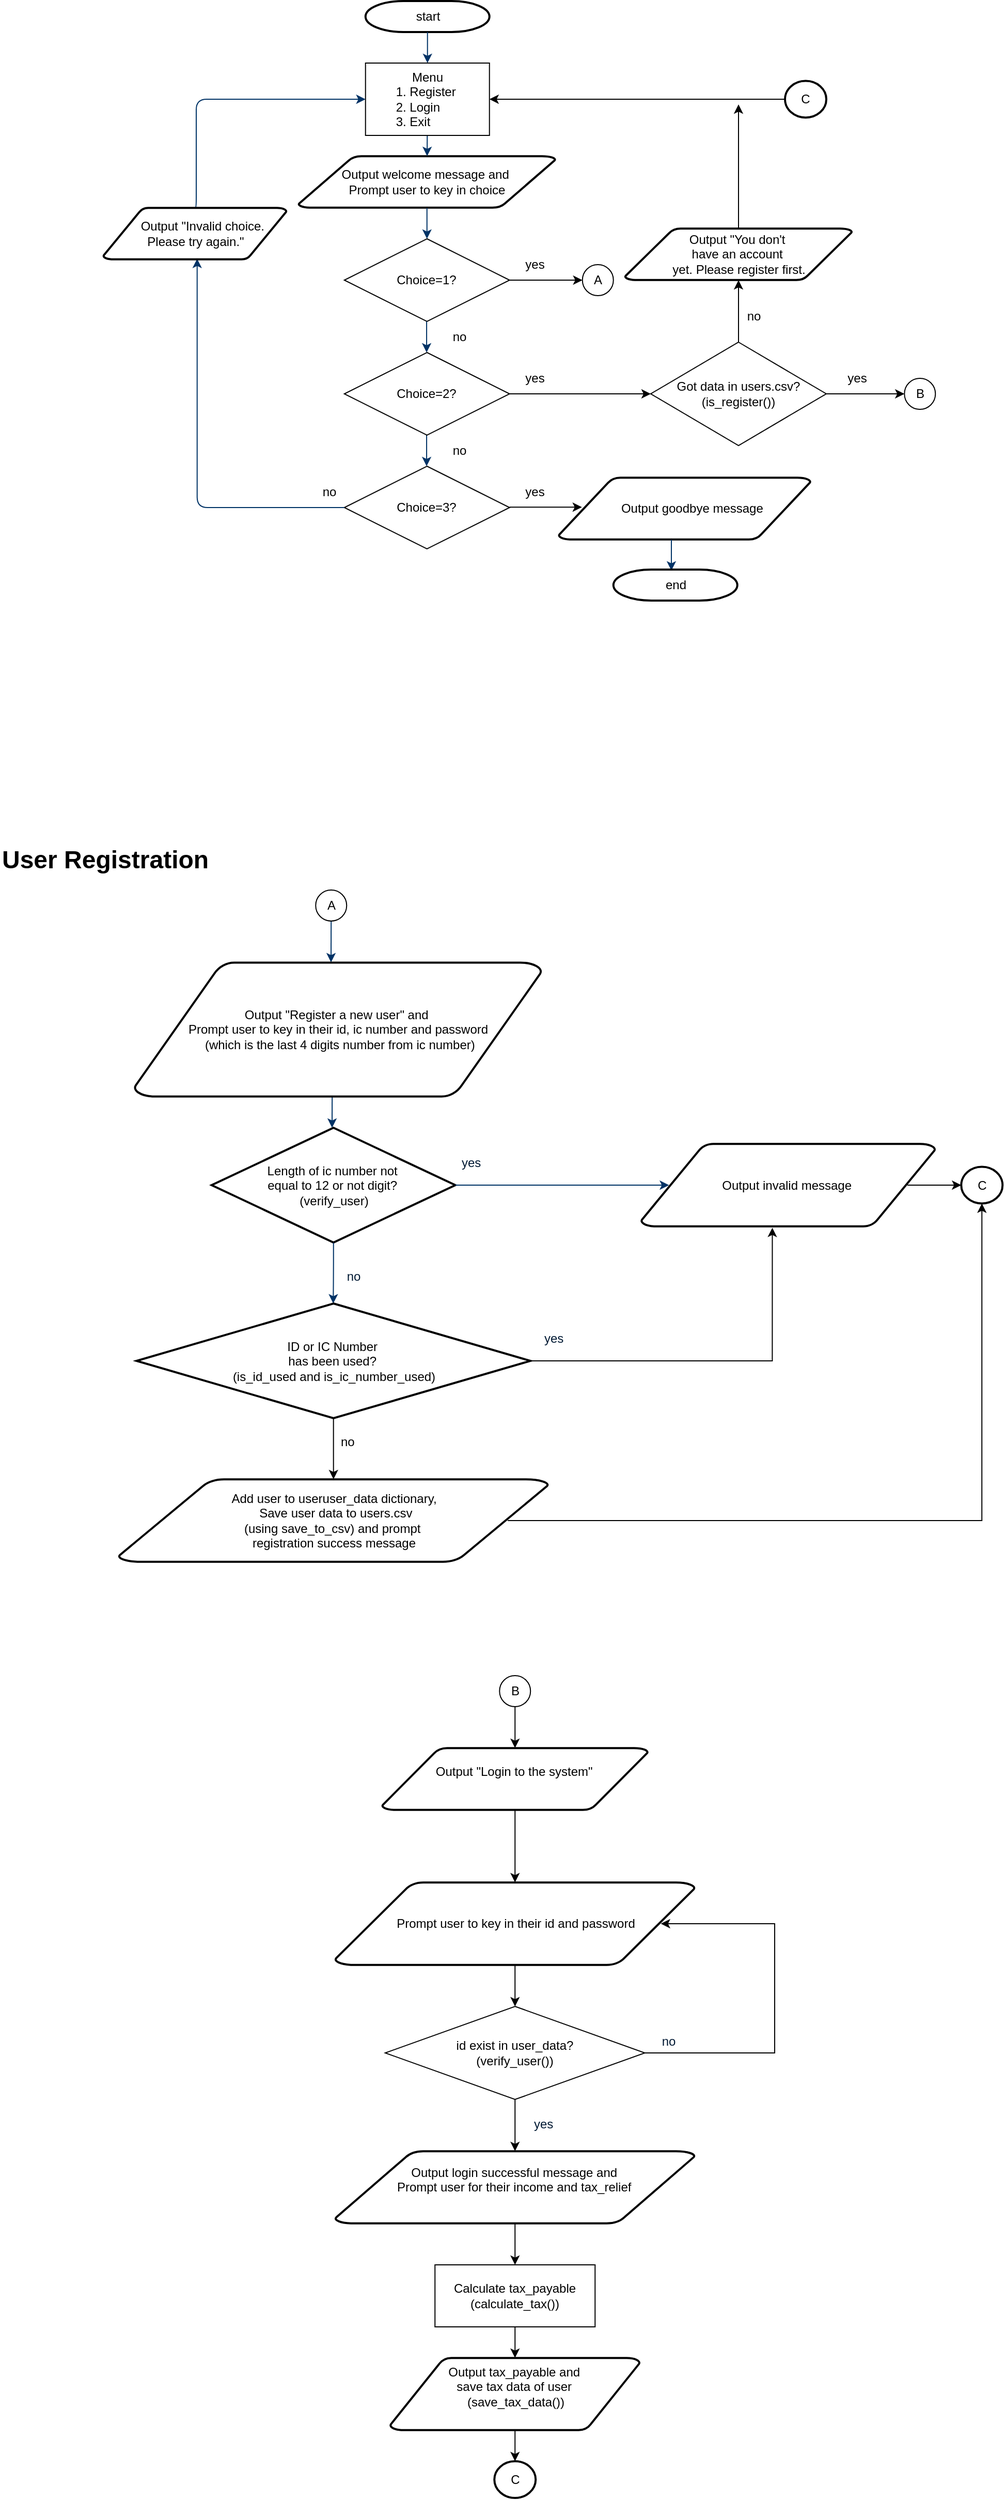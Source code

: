 <mxfile version="24.5.2" type="github">
  <diagram id="6a731a19-8d31-9384-78a2-239565b7b9f0" name="Page-1">
    <mxGraphModel dx="1105" dy="558" grid="1" gridSize="10" guides="1" tooltips="1" connect="1" arrows="1" fold="1" page="1" pageScale="1" pageWidth="1169" pageHeight="827" background="none" math="0" shadow="0">
      <root>
        <mxCell id="0" />
        <mxCell id="1" parent="0" />
        <mxCell id="2" value="start" style="shape=mxgraph.flowchart.terminator;strokeWidth=2;gradientColor=none;gradientDirection=north;fontStyle=0;html=1;" parent="1" vertex="1">
          <mxGeometry x="403.87" y="60" width="120" height="30" as="geometry" />
        </mxCell>
        <mxCell id="3" value="Output welcome message and&amp;nbsp;&lt;div&gt;Prompt user to key in choice&lt;/div&gt;" style="shape=mxgraph.flowchart.data;strokeWidth=2;gradientColor=none;gradientDirection=north;fontStyle=0;html=1;" parent="1" vertex="1">
          <mxGeometry x="338.87" y="210" width="249" height="50" as="geometry" />
        </mxCell>
        <mxCell id="5" value="&amp;nbsp; &amp;nbsp; Output goodbye message" style="shape=mxgraph.flowchart.data;strokeWidth=2;gradientColor=none;gradientDirection=north;fontStyle=0;html=1;" parent="1" vertex="1">
          <mxGeometry x="590.81" y="521" width="244.13" height="60" as="geometry" />
        </mxCell>
        <mxCell id="7" style="fontStyle=1;strokeColor=#003366;strokeWidth=1;html=1;" parent="1" source="pUNhMT0Biq_8a-LcoQYF-55" target="3" edge="1">
          <mxGeometry relative="1" as="geometry" />
        </mxCell>
        <mxCell id="8" style="fontStyle=1;strokeColor=#003366;strokeWidth=1;html=1;entryX=0.5;entryY=0;entryDx=0;entryDy=0;" parent="1" source="3" target="pUNhMT0Biq_8a-LcoQYF-57" edge="1">
          <mxGeometry relative="1" as="geometry" />
        </mxCell>
        <mxCell id="12" value="" style="edgeStyle=elbowEdgeStyle;elbow=horizontal;fontColor=#001933;fontStyle=1;strokeColor=#003366;strokeWidth=1;html=1;entryX=0;entryY=0.5;entryDx=0;entryDy=0;exitX=0.5;exitY=0;exitDx=0;exitDy=0;exitPerimeter=0;" parent="1" source="pUNhMT0Biq_8a-LcoQYF-81" target="pUNhMT0Biq_8a-LcoQYF-55" edge="1">
          <mxGeometry width="100" height="100" as="geometry">
            <mxPoint x="245.12" y="260" as="sourcePoint" />
            <mxPoint x="462.87" y="620" as="targetPoint" />
            <Array as="points">
              <mxPoint x="240" y="200" />
            </Array>
          </mxGeometry>
        </mxCell>
        <mxCell id="25" value="" style="edgeStyle=elbowEdgeStyle;elbow=horizontal;fontStyle=1;strokeColor=#003366;strokeWidth=1;html=1;" parent="1" edge="1">
          <mxGeometry width="100" height="100" as="geometry">
            <mxPoint x="370.63" y="940" as="sourcePoint" />
            <mxPoint x="370.63" y="990" as="targetPoint" />
          </mxGeometry>
        </mxCell>
        <mxCell id="28" value="Length of ic number not&amp;nbsp;&lt;div&gt;equal to 12 or not digit?&amp;nbsp;&lt;br&gt;&lt;div&gt;(verify_user)&lt;/div&gt;&lt;/div&gt;" style="shape=mxgraph.flowchart.decision;strokeWidth=2;gradientColor=none;gradientDirection=north;fontStyle=0;html=1;" parent="1" vertex="1">
          <mxGeometry x="254.88" y="1150" width="236" height="111" as="geometry" />
        </mxCell>
        <mxCell id="30" value="" style="edgeStyle=elbowEdgeStyle;elbow=horizontal;exitX=0.5;exitY=1;exitPerimeter=0;fontStyle=1;strokeColor=#003366;strokeWidth=1;html=1;" parent="1" target="28" edge="1">
          <mxGeometry width="100" height="100" as="geometry">
            <mxPoint x="371.63" y="1109.5" as="sourcePoint" />
            <mxPoint x="150.63" y="-49" as="targetPoint" />
          </mxGeometry>
        </mxCell>
        <mxCell id="33" value="" style="edgeStyle=elbowEdgeStyle;elbow=vertical;exitX=1;exitY=0.5;exitPerimeter=0;fontStyle=1;strokeColor=#003366;strokeWidth=1;html=1;exitDx=0;exitDy=0;entryX=0.095;entryY=0.5;entryDx=0;entryDy=0;entryPerimeter=0;" parent="1" source="28" target="pUNhMT0Biq_8a-LcoQYF-92" edge="1">
          <mxGeometry width="100" height="100" as="geometry">
            <mxPoint x="50.63" y="51" as="sourcePoint" />
            <mxPoint x="570.63" y="1205" as="targetPoint" />
            <Array as="points" />
          </mxGeometry>
        </mxCell>
        <mxCell id="35" value="" style="edgeStyle=elbowEdgeStyle;elbow=vertical;exitX=0.5;exitY=1;exitPerimeter=0;fontColor=#001933;fontStyle=1;strokeColor=#003366;strokeWidth=1;html=1;" parent="1" source="28" edge="1">
          <mxGeometry width="100" height="100" as="geometry">
            <mxPoint x="50.63" y="51" as="sourcePoint" />
            <mxPoint x="372.63" y="1320" as="targetPoint" />
          </mxGeometry>
        </mxCell>
        <mxCell id="pUNhMT0Biq_8a-LcoQYF-108" value="" style="edgeStyle=orthogonalEdgeStyle;rounded=0;orthogonalLoop=1;jettySize=auto;html=1;exitX=0.905;exitY=0.5;exitDx=0;exitDy=0;exitPerimeter=0;entryX=0.5;entryY=1;entryDx=0;entryDy=0;" edge="1" parent="1" source="38" target="pUNhMT0Biq_8a-LcoQYF-96">
          <mxGeometry relative="1" as="geometry">
            <mxPoint x="720.135" y="1530" as="targetPoint" />
          </mxGeometry>
        </mxCell>
        <mxCell id="38" value="Add user to useruser_data dictionary,&lt;div&gt;&amp;nbsp;Save user data to users.csv&lt;div&gt;(using save_to_csv) and prompt&amp;nbsp;&lt;/div&gt;&lt;div&gt;registration success message&lt;/div&gt;&lt;/div&gt;" style="shape=mxgraph.flowchart.data;strokeWidth=2;gradientColor=none;gradientDirection=north;fontStyle=0;html=1;" parent="1" vertex="1">
          <mxGeometry x="164.63" y="1490" width="416.51" height="80" as="geometry" />
        </mxCell>
        <mxCell id="46" value="no" style="text;fontStyle=0;html=1;strokeColor=none;gradientColor=none;fillColor=none;strokeWidth=2;" parent="1" vertex="1">
          <mxGeometry x="431.13" y="1044.25" width="40" height="26" as="geometry" />
        </mxCell>
        <mxCell id="47" value="yes" style="text;fontColor=#001933;fontStyle=0;html=1;strokeColor=none;gradientColor=none;fillColor=none;strokeWidth=2;" parent="1" vertex="1">
          <mxGeometry x="494.5" y="1170" width="40" height="26" as="geometry" />
        </mxCell>
        <mxCell id="48" value="no" style="text;fontColor=#001933;fontStyle=0;html=1;strokeColor=none;gradientColor=none;fillColor=none;strokeWidth=2;align=center;" parent="1" vertex="1">
          <mxGeometry x="371.63" y="1280" width="40" height="26" as="geometry" />
        </mxCell>
        <mxCell id="55" value="no" style="text;fontStyle=0;html=1;strokeColor=none;gradientColor=none;fillColor=none;strokeWidth=2;" parent="1" vertex="1">
          <mxGeometry x="378.13" y="1440" width="40" height="26" as="geometry" />
        </mxCell>
        <mxCell id="pUNhMT0Biq_8a-LcoQYF-56" value="" style="fontStyle=1;strokeColor=#003366;strokeWidth=1;html=1;" edge="1" parent="1" source="2" target="pUNhMT0Biq_8a-LcoQYF-55">
          <mxGeometry relative="1" as="geometry">
            <mxPoint x="463.87" y="90" as="sourcePoint" />
            <mxPoint x="463.87" y="130" as="targetPoint" />
          </mxGeometry>
        </mxCell>
        <mxCell id="pUNhMT0Biq_8a-LcoQYF-55" value="Menu&lt;div&gt;1. Register&amp;nbsp;&lt;/div&gt;&lt;div style=&quot;text-align: left;&quot;&gt;2. Login&lt;/div&gt;&lt;div style=&quot;text-align: left;&quot;&gt;3. Exit&lt;/div&gt;" style="rounded=0;whiteSpace=wrap;html=1;align=center;" vertex="1" parent="1">
          <mxGeometry x="403.87" y="120" width="120" height="70" as="geometry" />
        </mxCell>
        <mxCell id="pUNhMT0Biq_8a-LcoQYF-58" value="" style="edgeStyle=orthogonalEdgeStyle;rounded=0;orthogonalLoop=1;jettySize=auto;html=1;" edge="1" parent="1" source="pUNhMT0Biq_8a-LcoQYF-57" target="pUNhMT0Biq_8a-LcoQYF-59">
          <mxGeometry relative="1" as="geometry">
            <mxPoint x="613.87" y="330.483" as="targetPoint" />
          </mxGeometry>
        </mxCell>
        <mxCell id="pUNhMT0Biq_8a-LcoQYF-57" value="Choice=1?" style="rhombus;whiteSpace=wrap;html=1;" vertex="1" parent="1">
          <mxGeometry x="383.37" y="290" width="160" height="80" as="geometry" />
        </mxCell>
        <mxCell id="pUNhMT0Biq_8a-LcoQYF-59" value="A" style="ellipse;whiteSpace=wrap;html=1;aspect=fixed;" vertex="1" parent="1">
          <mxGeometry x="613.87" y="315" width="30" height="30" as="geometry" />
        </mxCell>
        <mxCell id="pUNhMT0Biq_8a-LcoQYF-61" value="yes" style="text;html=1;align=center;verticalAlign=middle;whiteSpace=wrap;rounded=0;" vertex="1" parent="1">
          <mxGeometry x="537.87" y="300" width="60" height="30" as="geometry" />
        </mxCell>
        <mxCell id="pUNhMT0Biq_8a-LcoQYF-62" value="no" style="text;html=1;align=center;verticalAlign=middle;whiteSpace=wrap;rounded=0;" vertex="1" parent="1">
          <mxGeometry x="464.87" y="370" width="60" height="30" as="geometry" />
        </mxCell>
        <mxCell id="pUNhMT0Biq_8a-LcoQYF-63" style="fontStyle=1;strokeColor=#003366;strokeWidth=1;html=1;entryX=0.5;entryY=0;entryDx=0;entryDy=0;" edge="1" parent="1">
          <mxGeometry relative="1" as="geometry">
            <mxPoint x="463.03" y="370" as="sourcePoint" />
            <mxPoint x="463.03" y="400" as="targetPoint" />
          </mxGeometry>
        </mxCell>
        <mxCell id="pUNhMT0Biq_8a-LcoQYF-64" value="" style="edgeStyle=orthogonalEdgeStyle;rounded=0;orthogonalLoop=1;jettySize=auto;html=1;entryX=0;entryY=0.5;entryDx=0;entryDy=0;exitX=0;exitY=1;exitDx=0;exitDy=0;" edge="1" parent="1" target="pUNhMT0Biq_8a-LcoQYF-115" source="pUNhMT0Biq_8a-LcoQYF-66">
          <mxGeometry relative="1" as="geometry">
            <mxPoint x="543.87" y="440" as="sourcePoint" />
            <mxPoint x="613.87" y="440.483" as="targetPoint" />
            <Array as="points">
              <mxPoint x="580" y="440" />
              <mxPoint x="580" y="440" />
            </Array>
          </mxGeometry>
        </mxCell>
        <mxCell id="pUNhMT0Biq_8a-LcoQYF-65" value="B" style="ellipse;whiteSpace=wrap;html=1;aspect=fixed;" vertex="1" parent="1">
          <mxGeometry x="925.63" y="425" width="30" height="30" as="geometry" />
        </mxCell>
        <mxCell id="pUNhMT0Biq_8a-LcoQYF-66" value="yes" style="text;html=1;align=center;verticalAlign=middle;whiteSpace=wrap;rounded=0;" vertex="1" parent="1">
          <mxGeometry x="537.87" y="410" width="60" height="30" as="geometry" />
        </mxCell>
        <mxCell id="pUNhMT0Biq_8a-LcoQYF-67" value="no" style="text;html=1;align=center;verticalAlign=middle;whiteSpace=wrap;rounded=0;" vertex="1" parent="1">
          <mxGeometry x="464.87" y="480" width="60" height="30" as="geometry" />
        </mxCell>
        <mxCell id="pUNhMT0Biq_8a-LcoQYF-68" style="fontStyle=1;strokeColor=#003366;strokeWidth=1;html=1;entryX=0.5;entryY=0;entryDx=0;entryDy=0;" edge="1" parent="1">
          <mxGeometry relative="1" as="geometry">
            <mxPoint x="463.03" y="480" as="sourcePoint" />
            <mxPoint x="463.03" y="510" as="targetPoint" />
          </mxGeometry>
        </mxCell>
        <mxCell id="pUNhMT0Biq_8a-LcoQYF-69" value="Choice=2?" style="rhombus;whiteSpace=wrap;html=1;" vertex="1" parent="1">
          <mxGeometry x="383.37" y="400" width="160" height="80" as="geometry" />
        </mxCell>
        <mxCell id="pUNhMT0Biq_8a-LcoQYF-70" value="Choice=3?" style="rhombus;whiteSpace=wrap;html=1;" vertex="1" parent="1">
          <mxGeometry x="383.37" y="510" width="160" height="80" as="geometry" />
        </mxCell>
        <mxCell id="pUNhMT0Biq_8a-LcoQYF-71" value="" style="edgeStyle=orthogonalEdgeStyle;rounded=0;orthogonalLoop=1;jettySize=auto;html=1;" edge="1" parent="1">
          <mxGeometry relative="1" as="geometry">
            <mxPoint x="543.37" y="549.66" as="sourcePoint" />
            <mxPoint x="613.37" y="549.66" as="targetPoint" />
          </mxGeometry>
        </mxCell>
        <mxCell id="pUNhMT0Biq_8a-LcoQYF-74" value="yes" style="text;html=1;align=center;verticalAlign=middle;whiteSpace=wrap;rounded=0;" vertex="1" parent="1">
          <mxGeometry x="537.87" y="520" width="60" height="30" as="geometry" />
        </mxCell>
        <mxCell id="pUNhMT0Biq_8a-LcoQYF-76" value="no" style="text;html=1;align=center;verticalAlign=middle;whiteSpace=wrap;rounded=0;" vertex="1" parent="1">
          <mxGeometry x="338.87" y="520" width="60" height="30" as="geometry" />
        </mxCell>
        <mxCell id="pUNhMT0Biq_8a-LcoQYF-79" style="fontStyle=1;strokeColor=#003366;strokeWidth=1;html=1;entryX=0.5;entryY=0;entryDx=0;entryDy=0;" edge="1" parent="1">
          <mxGeometry relative="1" as="geometry">
            <mxPoint x="700" y="581" as="sourcePoint" />
            <mxPoint x="700" y="611" as="targetPoint" />
          </mxGeometry>
        </mxCell>
        <mxCell id="pUNhMT0Biq_8a-LcoQYF-80" value="end" style="shape=mxgraph.flowchart.terminator;strokeWidth=2;gradientColor=none;gradientDirection=north;fontStyle=0;html=1;" vertex="1" parent="1">
          <mxGeometry x="643.87" y="610" width="120" height="30" as="geometry" />
        </mxCell>
        <mxCell id="pUNhMT0Biq_8a-LcoQYF-82" value="" style="edgeStyle=elbowEdgeStyle;elbow=horizontal;fontColor=#001933;fontStyle=1;strokeColor=#003366;strokeWidth=1;html=1;exitX=0;exitY=0.5;exitDx=0;exitDy=0;entryX=0.474;entryY=0.986;entryDx=0;entryDy=0;entryPerimeter=0;" edge="1" parent="1" source="pUNhMT0Biq_8a-LcoQYF-70">
          <mxGeometry width="100" height="100" as="geometry">
            <mxPoint x="383.87" y="550" as="sourcePoint" />
            <mxPoint x="240.505" y="309.3" as="targetPoint" />
            <Array as="points">
              <mxPoint x="240.87" y="470" />
            </Array>
          </mxGeometry>
        </mxCell>
        <mxCell id="pUNhMT0Biq_8a-LcoQYF-81" value="&amp;nbsp; &amp;nbsp; &amp;nbsp;Output &quot;Invalid choice.&amp;nbsp;&lt;div&gt;Please try again.&quot;&lt;/div&gt;" style="shape=mxgraph.flowchart.data;strokeWidth=2;gradientColor=none;gradientDirection=north;fontStyle=0;html=1;" vertex="1" parent="1">
          <mxGeometry x="150" y="260" width="177.5" height="50" as="geometry" />
        </mxCell>
        <mxCell id="pUNhMT0Biq_8a-LcoQYF-83" value="A" style="ellipse;whiteSpace=wrap;html=1;aspect=fixed;" vertex="1" parent="1">
          <mxGeometry x="355.63" y="920" width="30" height="30" as="geometry" />
        </mxCell>
        <mxCell id="pUNhMT0Biq_8a-LcoQYF-84" value="&lt;h1 style=&quot;margin-top: 0px;&quot;&gt;User Registration&lt;/h1&gt;&lt;p&gt;&lt;br&gt;&lt;/p&gt;" style="text;html=1;whiteSpace=wrap;overflow=hidden;rounded=0;" vertex="1" parent="1">
          <mxGeometry x="50" y="870" width="210" height="40" as="geometry" />
        </mxCell>
        <mxCell id="pUNhMT0Biq_8a-LcoQYF-85" value="Output &quot;Register a new user&quot; and&amp;nbsp;&lt;div&gt;Prompt user to key in their id, ic number and password&lt;/div&gt;&lt;div&gt;&amp;nbsp;(which is the last 4 digits number from ic number)&lt;/div&gt;" style="shape=mxgraph.flowchart.data;strokeWidth=2;gradientColor=none;gradientDirection=north;fontStyle=0;html=1;" vertex="1" parent="1">
          <mxGeometry x="180" y="990" width="394.5" height="130" as="geometry" />
        </mxCell>
        <mxCell id="pUNhMT0Biq_8a-LcoQYF-102" value="" style="edgeStyle=orthogonalEdgeStyle;rounded=0;orthogonalLoop=1;jettySize=auto;html=1;exitX=0.905;exitY=0.5;exitDx=0;exitDy=0;exitPerimeter=0;" edge="1" parent="1" source="pUNhMT0Biq_8a-LcoQYF-92" target="pUNhMT0Biq_8a-LcoQYF-96">
          <mxGeometry relative="1" as="geometry" />
        </mxCell>
        <mxCell id="pUNhMT0Biq_8a-LcoQYF-92" value="Output invalid message&amp;nbsp;" style="shape=mxgraph.flowchart.data;strokeWidth=2;gradientColor=none;gradientDirection=north;fontStyle=0;html=1;" vertex="1" parent="1">
          <mxGeometry x="670.63" y="1165.5" width="285" height="80" as="geometry" />
        </mxCell>
        <mxCell id="pUNhMT0Biq_8a-LcoQYF-103" value="" style="edgeStyle=orthogonalEdgeStyle;rounded=0;orthogonalLoop=1;jettySize=auto;html=1;entryX=0.446;entryY=1.015;entryDx=0;entryDy=0;entryPerimeter=0;" edge="1" parent="1" source="pUNhMT0Biq_8a-LcoQYF-93" target="pUNhMT0Biq_8a-LcoQYF-92">
          <mxGeometry relative="1" as="geometry" />
        </mxCell>
        <mxCell id="pUNhMT0Biq_8a-LcoQYF-104" value="" style="edgeStyle=orthogonalEdgeStyle;rounded=0;orthogonalLoop=1;jettySize=auto;html=1;entryX=0.5;entryY=0;entryDx=0;entryDy=0;entryPerimeter=0;" edge="1" parent="1" source="pUNhMT0Biq_8a-LcoQYF-93" target="38">
          <mxGeometry relative="1" as="geometry" />
        </mxCell>
        <mxCell id="pUNhMT0Biq_8a-LcoQYF-93" value="ID or IC Number&amp;nbsp;&lt;div&gt;has been used?&amp;nbsp;&lt;/div&gt;&lt;div&gt;(is_id_used and is_ic_number_used)&lt;/div&gt;" style="shape=mxgraph.flowchart.decision;strokeWidth=2;gradientColor=none;gradientDirection=north;fontStyle=0;html=1;" vertex="1" parent="1">
          <mxGeometry x="182.13" y="1320" width="381.5" height="111" as="geometry" />
        </mxCell>
        <mxCell id="pUNhMT0Biq_8a-LcoQYF-96" value="C" style="ellipse;whiteSpace=wrap;html=1;strokeWidth=2;gradientColor=none;gradientDirection=north;fontStyle=0;" vertex="1" parent="1">
          <mxGeometry x="980.63" y="1187.75" width="40" height="35.5" as="geometry" />
        </mxCell>
        <mxCell id="pUNhMT0Biq_8a-LcoQYF-99" value="" style="edgeStyle=orthogonalEdgeStyle;rounded=0;orthogonalLoop=1;jettySize=auto;html=1;" edge="1" parent="1" source="pUNhMT0Biq_8a-LcoQYF-98" target="pUNhMT0Biq_8a-LcoQYF-55">
          <mxGeometry relative="1" as="geometry" />
        </mxCell>
        <mxCell id="pUNhMT0Biq_8a-LcoQYF-98" value="C" style="ellipse;whiteSpace=wrap;html=1;strokeWidth=2;gradientColor=none;gradientDirection=north;fontStyle=0;" vertex="1" parent="1">
          <mxGeometry x="810" y="137.25" width="40" height="35.5" as="geometry" />
        </mxCell>
        <mxCell id="pUNhMT0Biq_8a-LcoQYF-100" value="yes" style="text;fontColor=#001933;fontStyle=0;html=1;strokeColor=none;gradientColor=none;fillColor=none;strokeWidth=2;" vertex="1" parent="1">
          <mxGeometry x="574.5" y="1340" width="40" height="30" as="geometry" />
        </mxCell>
        <mxCell id="pUNhMT0Biq_8a-LcoQYF-110" value="B" style="ellipse;whiteSpace=wrap;html=1;aspect=fixed;" vertex="1" parent="1">
          <mxGeometry x="533.62" y="1680" width="30" height="30" as="geometry" />
        </mxCell>
        <mxCell id="pUNhMT0Biq_8a-LcoQYF-112" value="" style="endArrow=classic;html=1;rounded=0;exitX=0.5;exitY=1;exitDx=0;exitDy=0;entryX=0.5;entryY=0;entryDx=0;entryDy=0;entryPerimeter=0;" edge="1" parent="1" source="pUNhMT0Biq_8a-LcoQYF-110" target="pUNhMT0Biq_8a-LcoQYF-126">
          <mxGeometry width="50" height="50" relative="1" as="geometry">
            <mxPoint x="530" y="2110" as="sourcePoint" />
            <mxPoint x="550" y="1880" as="targetPoint" />
          </mxGeometry>
        </mxCell>
        <mxCell id="pUNhMT0Biq_8a-LcoQYF-113" value="&amp;nbsp;&lt;div&gt;Prompt user to key in their id and password&lt;/div&gt;&lt;div&gt;&lt;br&gt;&lt;/div&gt;" style="shape=mxgraph.flowchart.data;strokeWidth=2;gradientColor=none;gradientDirection=north;fontStyle=0;html=1;" vertex="1" parent="1">
          <mxGeometry x="374.31" y="1880" width="348.62" height="80" as="geometry" />
        </mxCell>
        <mxCell id="pUNhMT0Biq_8a-LcoQYF-115" value="Got data in users.csv? (is_register())" style="rhombus;whiteSpace=wrap;html=1;" vertex="1" parent="1">
          <mxGeometry x="680" y="390" width="170" height="100" as="geometry" />
        </mxCell>
        <mxCell id="pUNhMT0Biq_8a-LcoQYF-116" value="" style="endArrow=classic;html=1;rounded=0;entryX=0;entryY=0.5;entryDx=0;entryDy=0;exitX=1;exitY=0.5;exitDx=0;exitDy=0;" edge="1" parent="1" source="pUNhMT0Biq_8a-LcoQYF-115" target="pUNhMT0Biq_8a-LcoQYF-65">
          <mxGeometry width="50" height="50" relative="1" as="geometry">
            <mxPoint x="520" y="450" as="sourcePoint" />
            <mxPoint x="570" y="400" as="targetPoint" />
          </mxGeometry>
        </mxCell>
        <mxCell id="pUNhMT0Biq_8a-LcoQYF-117" value="yes" style="text;html=1;align=center;verticalAlign=middle;whiteSpace=wrap;rounded=0;" vertex="1" parent="1">
          <mxGeometry x="850" y="410" width="60" height="30" as="geometry" />
        </mxCell>
        <mxCell id="pUNhMT0Biq_8a-LcoQYF-119" value="Output &quot;You don&#39;t&amp;nbsp;&lt;div&gt;have an account&amp;nbsp;&lt;div&gt;yet. Please register first.&lt;/div&gt;&lt;/div&gt;" style="shape=mxgraph.flowchart.data;strokeWidth=2;gradientColor=none;gradientDirection=north;fontStyle=0;html=1;" vertex="1" parent="1">
          <mxGeometry x="655" y="280" width="220" height="50" as="geometry" />
        </mxCell>
        <mxCell id="pUNhMT0Biq_8a-LcoQYF-120" value="" style="endArrow=classic;html=1;rounded=0;entryX=0.5;entryY=1;entryDx=0;entryDy=0;entryPerimeter=0;exitX=0.5;exitY=0;exitDx=0;exitDy=0;" edge="1" parent="1" source="pUNhMT0Biq_8a-LcoQYF-115" target="pUNhMT0Biq_8a-LcoQYF-119">
          <mxGeometry width="50" height="50" relative="1" as="geometry">
            <mxPoint x="530" y="350" as="sourcePoint" />
            <mxPoint x="570" y="300" as="targetPoint" />
          </mxGeometry>
        </mxCell>
        <mxCell id="pUNhMT0Biq_8a-LcoQYF-121" value="no" style="text;html=1;align=center;verticalAlign=middle;whiteSpace=wrap;rounded=0;" vertex="1" parent="1">
          <mxGeometry x="750" y="350" width="60" height="30" as="geometry" />
        </mxCell>
        <mxCell id="pUNhMT0Biq_8a-LcoQYF-122" value="" style="endArrow=classic;html=1;rounded=0;exitX=0.5;exitY=0;exitDx=0;exitDy=0;exitPerimeter=0;" edge="1" parent="1" source="pUNhMT0Biq_8a-LcoQYF-119">
          <mxGeometry width="50" height="50" relative="1" as="geometry">
            <mxPoint x="520" y="350" as="sourcePoint" />
            <mxPoint x="765" y="160" as="targetPoint" />
          </mxGeometry>
        </mxCell>
        <mxCell id="pUNhMT0Biq_8a-LcoQYF-123" value="id exist in user_data?&lt;div&gt;(verify_user())&lt;/div&gt;" style="rhombus;whiteSpace=wrap;html=1;" vertex="1" parent="1">
          <mxGeometry x="422.94" y="2000" width="251.37" height="90" as="geometry" />
        </mxCell>
        <mxCell id="pUNhMT0Biq_8a-LcoQYF-124" value="" style="endArrow=classic;html=1;rounded=0;entryX=0.5;entryY=0;entryDx=0;entryDy=0;exitX=0.5;exitY=1;exitDx=0;exitDy=0;exitPerimeter=0;" edge="1" parent="1" source="pUNhMT0Biq_8a-LcoQYF-113" target="pUNhMT0Biq_8a-LcoQYF-123">
          <mxGeometry width="50" height="50" relative="1" as="geometry">
            <mxPoint x="520" y="2030" as="sourcePoint" />
            <mxPoint x="570" y="1980" as="targetPoint" />
          </mxGeometry>
        </mxCell>
        <mxCell id="pUNhMT0Biq_8a-LcoQYF-125" value="no" style="text;fontColor=#001933;fontStyle=0;html=1;strokeColor=none;gradientColor=none;fillColor=none;strokeWidth=2;align=center;" vertex="1" parent="1">
          <mxGeometry x="677.44" y="2020" width="40" height="26" as="geometry" />
        </mxCell>
        <mxCell id="pUNhMT0Biq_8a-LcoQYF-126" value="Output &quot;Login to the system&quot;&amp;nbsp;&lt;div&gt;&lt;br&gt;&lt;/div&gt;" style="shape=mxgraph.flowchart.data;strokeWidth=2;gradientColor=none;gradientDirection=north;fontStyle=0;html=1;" vertex="1" parent="1">
          <mxGeometry x="419.82" y="1750" width="257.62" height="60" as="geometry" />
        </mxCell>
        <mxCell id="pUNhMT0Biq_8a-LcoQYF-127" value="" style="endArrow=classic;html=1;rounded=0;entryX=0.5;entryY=0;entryDx=0;entryDy=0;entryPerimeter=0;exitX=0.5;exitY=1;exitDx=0;exitDy=0;exitPerimeter=0;" edge="1" parent="1" source="pUNhMT0Biq_8a-LcoQYF-126" target="pUNhMT0Biq_8a-LcoQYF-113">
          <mxGeometry width="50" height="50" relative="1" as="geometry">
            <mxPoint x="520" y="1920" as="sourcePoint" />
            <mxPoint x="570" y="1870" as="targetPoint" />
          </mxGeometry>
        </mxCell>
        <mxCell id="pUNhMT0Biq_8a-LcoQYF-128" value="" style="endArrow=classic;html=1;rounded=0;entryX=0.905;entryY=0.5;entryDx=0;entryDy=0;entryPerimeter=0;exitX=1;exitY=0.5;exitDx=0;exitDy=0;" edge="1" parent="1" source="pUNhMT0Biq_8a-LcoQYF-123" target="pUNhMT0Biq_8a-LcoQYF-113">
          <mxGeometry width="50" height="50" relative="1" as="geometry">
            <mxPoint x="520" y="1920" as="sourcePoint" />
            <mxPoint x="570" y="1870" as="targetPoint" />
            <Array as="points">
              <mxPoint x="800" y="2045" />
              <mxPoint x="800" y="1920" />
            </Array>
          </mxGeometry>
        </mxCell>
        <mxCell id="pUNhMT0Biq_8a-LcoQYF-129" value="yes" style="text;fontColor=#001933;fontStyle=0;html=1;strokeColor=none;gradientColor=none;fillColor=none;strokeWidth=2;" vertex="1" parent="1">
          <mxGeometry x="565" y="2100" width="40" height="30" as="geometry" />
        </mxCell>
        <mxCell id="pUNhMT0Biq_8a-LcoQYF-130" value="&lt;div&gt;Output login successful message and&amp;nbsp;&lt;/div&gt;&lt;div&gt;Prompt user for their income and tax_relief&amp;nbsp;&lt;/div&gt;&lt;div&gt;&lt;br&gt;&lt;/div&gt;" style="shape=mxgraph.flowchart.data;strokeWidth=2;gradientColor=none;gradientDirection=north;fontStyle=0;html=1;" vertex="1" parent="1">
          <mxGeometry x="374.31" y="2140" width="348.62" height="70" as="geometry" />
        </mxCell>
        <mxCell id="pUNhMT0Biq_8a-LcoQYF-131" value="Calculate tax_payable&lt;div&gt;(calculate_tax())&lt;/div&gt;" style="rounded=0;whiteSpace=wrap;html=1;" vertex="1" parent="1">
          <mxGeometry x="471.13" y="2250" width="155" height="60" as="geometry" />
        </mxCell>
        <mxCell id="pUNhMT0Biq_8a-LcoQYF-132" value="" style="endArrow=classic;html=1;rounded=0;entryX=0.5;entryY=0;entryDx=0;entryDy=0;entryPerimeter=0;exitX=0.5;exitY=1;exitDx=0;exitDy=0;" edge="1" parent="1" source="pUNhMT0Biq_8a-LcoQYF-123" target="pUNhMT0Biq_8a-LcoQYF-130">
          <mxGeometry width="50" height="50" relative="1" as="geometry">
            <mxPoint x="520" y="2190" as="sourcePoint" />
            <mxPoint x="570" y="2140" as="targetPoint" />
          </mxGeometry>
        </mxCell>
        <mxCell id="pUNhMT0Biq_8a-LcoQYF-133" value="" style="endArrow=classic;html=1;rounded=0;entryX=0.5;entryY=0;entryDx=0;entryDy=0;exitX=0.5;exitY=1;exitDx=0;exitDy=0;exitPerimeter=0;" edge="1" parent="1" source="pUNhMT0Biq_8a-LcoQYF-130" target="pUNhMT0Biq_8a-LcoQYF-131">
          <mxGeometry width="50" height="50" relative="1" as="geometry">
            <mxPoint x="520" y="2190" as="sourcePoint" />
            <mxPoint x="570" y="2140" as="targetPoint" />
          </mxGeometry>
        </mxCell>
        <mxCell id="pUNhMT0Biq_8a-LcoQYF-134" value="&lt;div&gt;Output tax_payable and&amp;nbsp;&lt;/div&gt;&lt;div&gt;save tax data of user&amp;nbsp;&lt;/div&gt;&lt;div&gt;(save_tax_data())&lt;/div&gt;&lt;div&gt;&lt;br&gt;&lt;/div&gt;" style="shape=mxgraph.flowchart.data;strokeWidth=2;gradientColor=none;gradientDirection=north;fontStyle=0;html=1;" vertex="1" parent="1">
          <mxGeometry x="427.68" y="2340" width="241.87" height="70" as="geometry" />
        </mxCell>
        <mxCell id="pUNhMT0Biq_8a-LcoQYF-136" value="" style="endArrow=classic;html=1;rounded=0;entryX=0.5;entryY=0;entryDx=0;entryDy=0;entryPerimeter=0;exitX=0.5;exitY=1;exitDx=0;exitDy=0;" edge="1" parent="1" source="pUNhMT0Biq_8a-LcoQYF-131" target="pUNhMT0Biq_8a-LcoQYF-134">
          <mxGeometry width="50" height="50" relative="1" as="geometry">
            <mxPoint x="520" y="2300" as="sourcePoint" />
            <mxPoint x="570" y="2250" as="targetPoint" />
          </mxGeometry>
        </mxCell>
        <mxCell id="pUNhMT0Biq_8a-LcoQYF-137" value="C" style="ellipse;whiteSpace=wrap;html=1;strokeWidth=2;gradientColor=none;gradientDirection=north;fontStyle=0;" vertex="1" parent="1">
          <mxGeometry x="528.62" y="2440" width="40" height="35.5" as="geometry" />
        </mxCell>
        <mxCell id="pUNhMT0Biq_8a-LcoQYF-138" value="" style="endArrow=classic;html=1;rounded=0;entryX=0.5;entryY=0;entryDx=0;entryDy=0;exitX=0.5;exitY=1;exitDx=0;exitDy=0;exitPerimeter=0;" edge="1" parent="1" source="pUNhMT0Biq_8a-LcoQYF-134" target="pUNhMT0Biq_8a-LcoQYF-137">
          <mxGeometry width="50" height="50" relative="1" as="geometry">
            <mxPoint x="540" y="2310" as="sourcePoint" />
            <mxPoint x="590" y="2260" as="targetPoint" />
          </mxGeometry>
        </mxCell>
      </root>
    </mxGraphModel>
  </diagram>
</mxfile>

